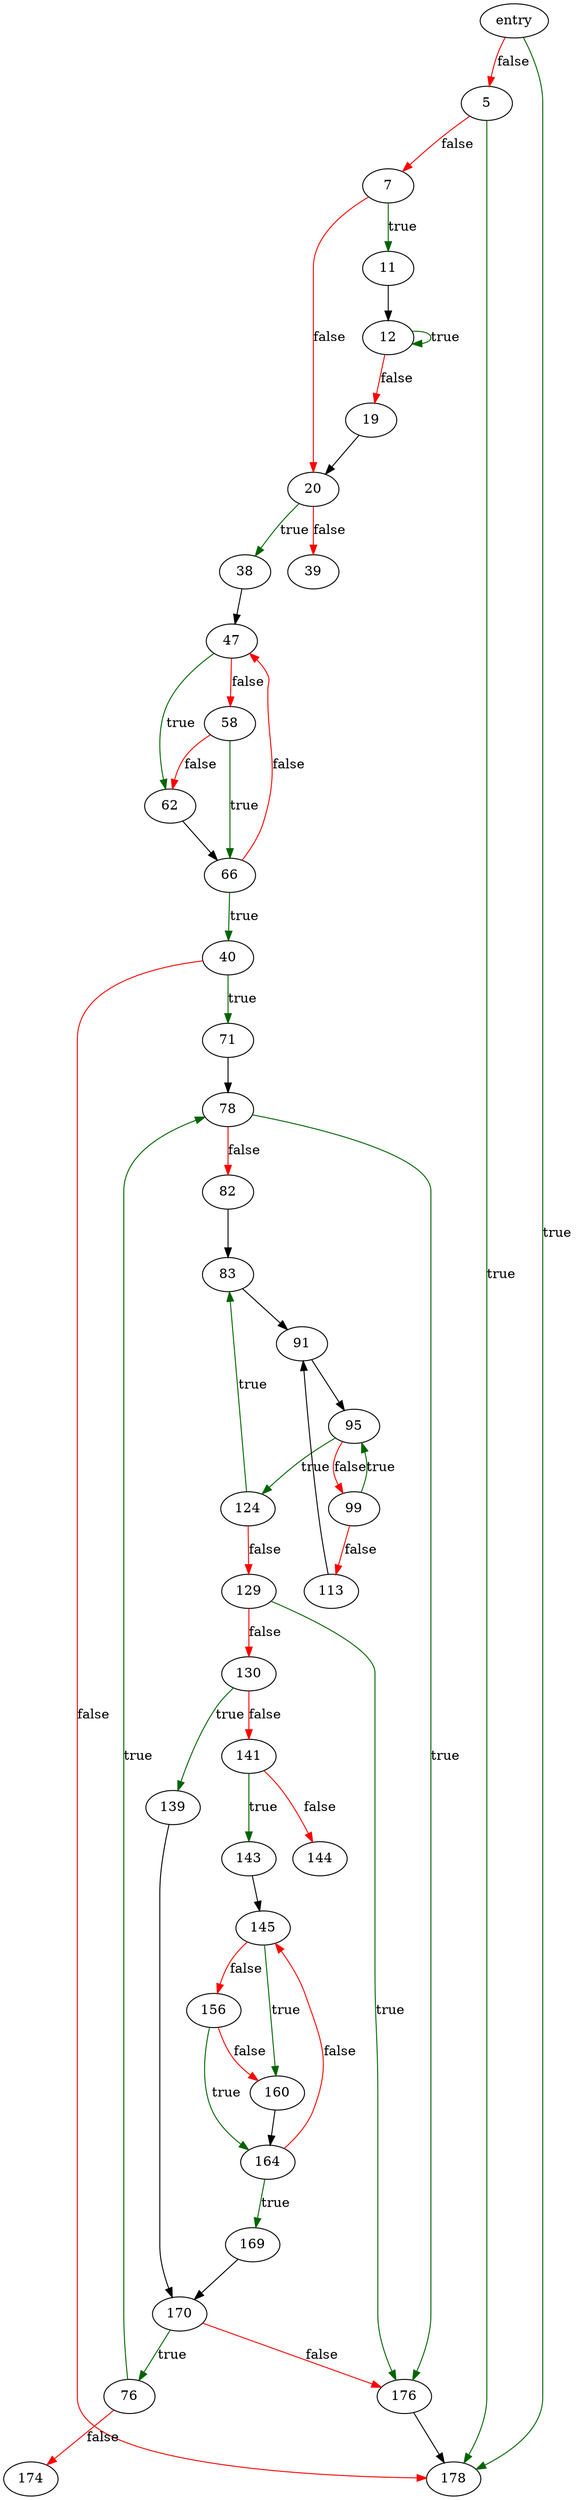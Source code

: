 digraph "prime_p" {
	// Node definitions.
	1 [label=entry];
	5;
	7;
	11;
	12;
	19;
	20;
	38;
	39;
	40;
	47;
	58;
	62;
	66;
	71;
	76;
	78;
	82;
	83;
	91;
	95;
	99;
	113;
	124;
	129;
	130;
	139;
	141;
	143;
	144;
	145;
	156;
	160;
	164;
	169;
	170;
	174;
	176;
	178;

	// Edge definitions.
	1 -> 5 [
		color=red
		label=false
	];
	1 -> 178 [
		color=darkgreen
		label=true
	];
	5 -> 7 [
		color=red
		label=false
	];
	5 -> 178 [
		color=darkgreen
		label=true
	];
	7 -> 11 [
		color=darkgreen
		label=true
	];
	7 -> 20 [
		color=red
		label=false
	];
	11 -> 12;
	12 -> 12 [
		color=darkgreen
		label=true
	];
	12 -> 19 [
		color=red
		label=false
	];
	19 -> 20;
	20 -> 38 [
		color=darkgreen
		label=true
	];
	20 -> 39 [
		color=red
		label=false
	];
	38 -> 47;
	40 -> 71 [
		color=darkgreen
		label=true
	];
	40 -> 178 [
		color=red
		label=false
	];
	47 -> 58 [
		color=red
		label=false
	];
	47 -> 62 [
		color=darkgreen
		label=true
	];
	58 -> 62 [
		color=red
		label=false
	];
	58 -> 66 [
		color=darkgreen
		label=true
	];
	62 -> 66;
	66 -> 40 [
		color=darkgreen
		label=true
	];
	66 -> 47 [
		color=red
		label=false
	];
	71 -> 78;
	76 -> 78 [
		color=darkgreen
		label=true
	];
	76 -> 174 [
		color=red
		label=false
	];
	78 -> 82 [
		color=red
		label=false
	];
	78 -> 176 [
		color=darkgreen
		label=true
	];
	82 -> 83;
	83 -> 91;
	91 -> 95;
	95 -> 99 [
		color=red
		label=false
	];
	95 -> 124 [
		color=darkgreen
		label=true
	];
	99 -> 95 [
		color=darkgreen
		label=true
	];
	99 -> 113 [
		color=red
		label=false
	];
	113 -> 91;
	124 -> 83 [
		color=darkgreen
		label=true
	];
	124 -> 129 [
		color=red
		label=false
	];
	129 -> 130 [
		color=red
		label=false
	];
	129 -> 176 [
		color=darkgreen
		label=true
	];
	130 -> 139 [
		color=darkgreen
		label=true
	];
	130 -> 141 [
		color=red
		label=false
	];
	139 -> 170;
	141 -> 143 [
		color=darkgreen
		label=true
	];
	141 -> 144 [
		color=red
		label=false
	];
	143 -> 145;
	145 -> 156 [
		color=red
		label=false
	];
	145 -> 160 [
		color=darkgreen
		label=true
	];
	156 -> 160 [
		color=red
		label=false
	];
	156 -> 164 [
		color=darkgreen
		label=true
	];
	160 -> 164;
	164 -> 145 [
		color=red
		label=false
	];
	164 -> 169 [
		color=darkgreen
		label=true
	];
	169 -> 170;
	170 -> 76 [
		color=darkgreen
		label=true
	];
	170 -> 176 [
		color=red
		label=false
	];
	176 -> 178;
}